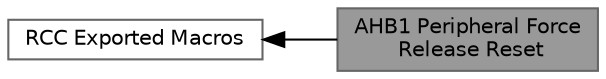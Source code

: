 digraph "AHB1 Peripheral Force Release Reset"
{
 // LATEX_PDF_SIZE
  bgcolor="transparent";
  edge [fontname=Helvetica,fontsize=10,labelfontname=Helvetica,labelfontsize=10];
  node [fontname=Helvetica,fontsize=10,shape=box,height=0.2,width=0.4];
  rankdir=LR;
  Node1 [id="Node000001",label="AHB1 Peripheral Force\l Release Reset",height=0.2,width=0.4,color="gray40", fillcolor="grey60", style="filled", fontcolor="black",tooltip="Force or release AHB1 peripheral reset."];
  Node2 [id="Node000002",label="RCC Exported Macros",height=0.2,width=0.4,color="grey40", fillcolor="white", style="filled",URL="$group___r_c_c___exported___macros.html",tooltip=" "];
  Node2->Node1 [shape=plaintext, dir="back", style="solid"];
}
